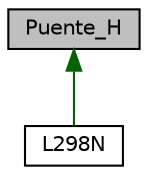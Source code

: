 digraph "Puente_H"
{
 // LATEX_PDF_SIZE
  edge [fontname="Helvetica",fontsize="10",labelfontname="Helvetica",labelfontsize="10"];
  node [fontname="Helvetica",fontsize="10",shape=record];
  Node1 [label="Puente_H",height=0.2,width=0.4,color="black", fillcolor="grey75", style="filled", fontcolor="black",tooltip="Clase del objeto Puente_H El objeto Puente_H es la interfaz abstracta pura de cualquier puente H que ..."];
  Node1 -> Node2 [dir="back",color="darkgreen",fontsize="10",style="solid",fontname="Helvetica"];
  Node2 [label="L298N",height=0.2,width=0.4,color="black", fillcolor="white", style="filled",URL="$class_l298_n.html",tooltip="Clase del objeto L298N El objeto L298N realiza las acciones de control de dos motores controlados por..."];
}
